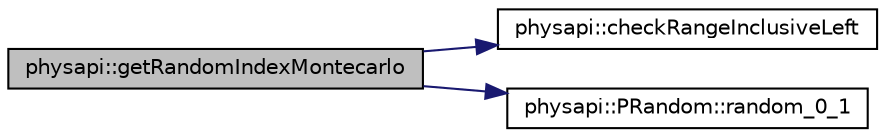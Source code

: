 digraph "physapi::getRandomIndexMontecarlo"
{
 // LATEX_PDF_SIZE
  edge [fontname="Helvetica",fontsize="10",labelfontname="Helvetica",labelfontsize="10"];
  node [fontname="Helvetica",fontsize="10",shape=record];
  rankdir="LR";
  Node1 [label="physapi::getRandomIndexMontecarlo",height=0.2,width=0.4,color="black", fillcolor="grey75", style="filled", fontcolor="black",tooltip="Get a Random Index of a sequence of probabilities using a Montecarlo approach."];
  Node1 -> Node2 [color="midnightblue",fontsize="10",style="solid",fontname="Helvetica"];
  Node2 [label="physapi::checkRangeInclusiveLeft",height=0.2,width=0.4,color="black", fillcolor="white", style="filled",URL="$group__core.html#gacadd1d23c3c1b35cfa4863a2080973be",tooltip="left <= value < right."];
  Node1 -> Node3 [color="midnightblue",fontsize="10",style="solid",fontname="Helvetica"];
  Node3 [label="physapi::PRandom::random_0_1",height=0.2,width=0.4,color="black", fillcolor="white", style="filled",URL="$classphysapi_1_1_p_random.html#aaf1a9a3a03a363adb33ee9cb3e5dafec",tooltip="Get a random number between 0 and 1."];
}
